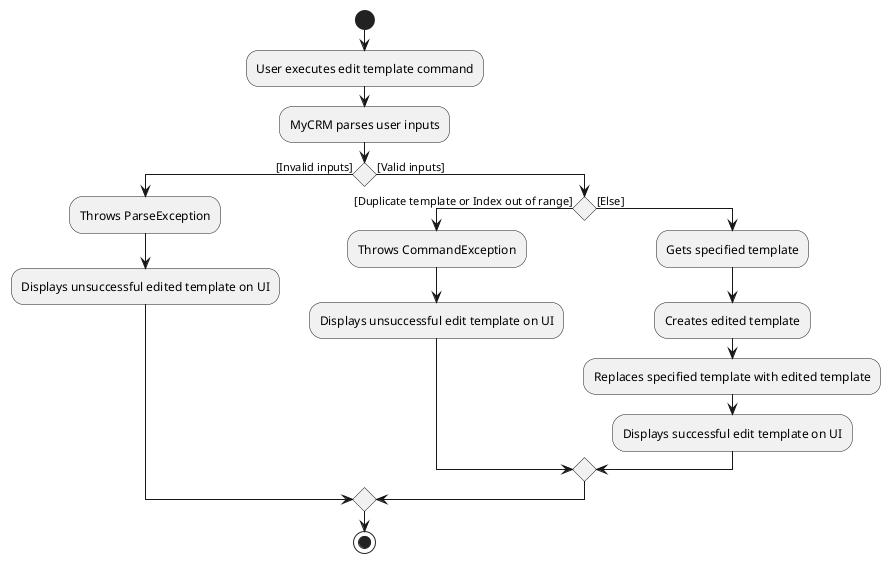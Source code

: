 @startuml
start
:User executes edit template command;
:MyCRM parses user inputs;
if () then ([Invalid inputs])
    :Throws ParseException;
    :Displays unsuccessful edited template on UI;
else ([Valid inputs])
    if () then ([Duplicate template or Index out of range])
        :Throws CommandException;
        :Displays unsuccessful edit template on UI;
    else ([Else])
        :Gets specified template;
        :Creates edited template;
        :Replaces specified template with edited template;
        :Displays successful edit template on UI;
    endif
endif
stop

@enduml
